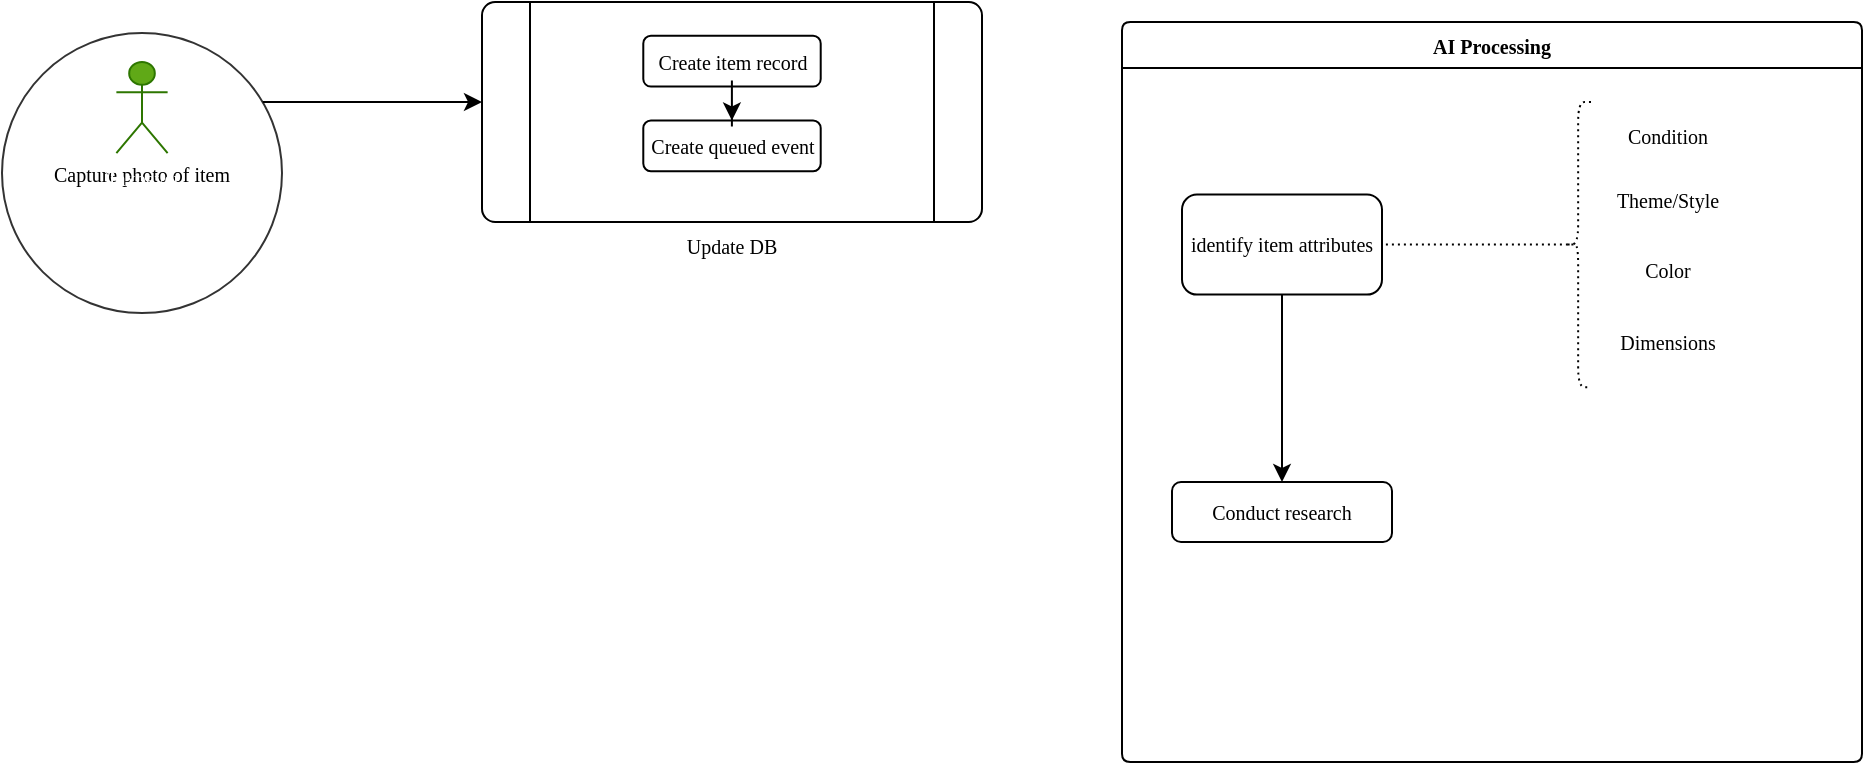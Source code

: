 <mxfile version="28.2.0">
  <diagram name="Page-1" id="mrlh-7esN9r-Qak52m-t">
    <mxGraphModel dx="905" dy="613" grid="1" gridSize="10" guides="1" tooltips="1" connect="1" arrows="1" fold="1" page="1" pageScale="1" pageWidth="850" pageHeight="1100" math="0" shadow="0">
      <root>
        <mxCell id="0" />
        <mxCell id="1" parent="0" />
        <mxCell id="jdNBLQDV3vvay_QoMD-i-37" value="" style="group" vertex="1" connectable="0" parent="1">
          <mxGeometry x="300" y="20.0" width="250" height="110" as="geometry" />
        </mxCell>
        <mxCell id="jdNBLQDV3vvay_QoMD-i-32" value="Update DB" style="verticalLabelPosition=bottom;verticalAlign=top;html=1;shape=process;whiteSpace=wrap;rounded=1;size=0.094;arcSize=6;strokeColor=default;align=center;fontFamily=Anonymous Pro;fontSource=https%3A%2F%2Ffonts.googleapis.com%2Fcss%3Ffamily%3DAnonymous%2BPro;fontSize=10;fontColor=default;fillColor=default;" vertex="1" parent="jdNBLQDV3vvay_QoMD-i-37">
          <mxGeometry width="250.0" height="110" as="geometry" />
        </mxCell>
        <mxCell id="4" value="Create item record" style="rounded=1;whiteSpace=wrap;html=1;shadow=0;fontFamily=Anonymous Pro;fontSource=https%3A%2F%2Ffonts.googleapis.com%2Fcss%3Ffamily%3DAnonymous%2BPro;fontSize=10;direction=south;labelBackgroundColor=none;" parent="jdNBLQDV3vvay_QoMD-i-37" vertex="1">
          <mxGeometry x="80.645" y="16.923" width="88.71" height="25.385" as="geometry" />
        </mxCell>
        <mxCell id="jdNBLQDV3vvay_QoMD-i-35" value="Create queued event" style="rounded=1;whiteSpace=wrap;html=1;shadow=0;fontFamily=Anonymous Pro;fontSource=https%3A%2F%2Ffonts.googleapis.com%2Fcss%3Ffamily%3DAnonymous%2BPro;fontSize=10;direction=south;labelBackgroundColor=none;" vertex="1" parent="jdNBLQDV3vvay_QoMD-i-37">
          <mxGeometry x="80.645" y="59.231" width="88.71" height="25.385" as="geometry" />
        </mxCell>
        <mxCell id="jdNBLQDV3vvay_QoMD-i-36" value="" style="edgeStyle=orthogonalEdgeStyle;rounded=0;orthogonalLoop=1;jettySize=auto;html=1;fontFamily=Anonymous Pro;fontSource=https%3A%2F%2Ffonts.googleapis.com%2Fcss%3Ffamily%3DAnonymous%2BPro;fontSize=10;fontColor=default;" edge="1" parent="jdNBLQDV3vvay_QoMD-i-37" source="4" target="jdNBLQDV3vvay_QoMD-i-35">
          <mxGeometry relative="1" as="geometry" />
        </mxCell>
        <mxCell id="jdNBLQDV3vvay_QoMD-i-38" style="rounded=0;orthogonalLoop=1;jettySize=auto;html=1;fontFamily=Anonymous Pro;fontSource=https%3A%2F%2Ffonts.googleapis.com%2Fcss%3Ffamily%3DAnonymous%2BPro;fontSize=10;fontColor=default;edgeStyle=elbowEdgeStyle;elbow=vertical;" edge="1" parent="1" source="tEUCMFYiQgjAi_Qpb-tJ-17">
          <mxGeometry relative="1" as="geometry">
            <mxPoint x="300" y="70" as="targetPoint" />
          </mxGeometry>
        </mxCell>
        <mxCell id="jdNBLQDV3vvay_QoMD-i-40" value="" style="group" vertex="1" connectable="0" parent="1">
          <mxGeometry x="60" y="35.55" width="140" height="140" as="geometry" />
        </mxCell>
        <mxCell id="tEUCMFYiQgjAi_Qpb-tJ-17" value="Capture photo of item" style="ellipse;whiteSpace=wrap;html=1;aspect=fixed;rounded=1;shadow=0;glass=0;fillStyle=auto;opacity=80;align=center;verticalAlign=middle;fontFamily=Anonymous Pro;fontSource=https%3A%2F%2Ffonts.googleapis.com%2Fcss%3Ffamily%3DAnonymous%2BPro;fontSize=10;labelBackgroundColor=none;" parent="jdNBLQDV3vvay_QoMD-i-40" vertex="1">
          <mxGeometry width="140" height="140" as="geometry" />
        </mxCell>
        <mxCell id="jdNBLQDV3vvay_QoMD-i-39" value="Taxpayer" style="shape=umlActor;verticalLabelPosition=bottom;verticalAlign=top;html=1;outlineConnect=0;rounded=1;strokeColor=#2D7600;align=center;arcSize=6;fontFamily=Anonymous Pro;fontSource=https%3A%2F%2Ffonts.googleapis.com%2Fcss%3Ffamily%3DAnonymous%2BPro;fontSize=10;fontColor=#ffffff;fillColor=#60a917;" vertex="1" parent="jdNBLQDV3vvay_QoMD-i-40">
          <mxGeometry x="57.19" y="14.45" width="25.62" height="45.55" as="geometry" />
        </mxCell>
        <mxCell id="jdNBLQDV3vvay_QoMD-i-41" value="AI Processing" style="swimlane;whiteSpace=wrap;html=1;rounded=1;strokeColor=default;align=center;verticalAlign=top;arcSize=6;fontFamily=Anonymous Pro;fontSource=https%3A%2F%2Ffonts.googleapis.com%2Fcss%3Ffamily%3DAnonymous%2BPro;fontSize=10;fontColor=default;fillColor=default;" vertex="1" parent="1">
          <mxGeometry x="620" y="30" width="370" height="370" as="geometry" />
        </mxCell>
        <mxCell id="jdNBLQDV3vvay_QoMD-i-31" value="" style="group" vertex="1" connectable="0" parent="jdNBLQDV3vvay_QoMD-i-41">
          <mxGeometry x="30" y="40" width="275" height="150" as="geometry" />
        </mxCell>
        <mxCell id="jdNBLQDV3vvay_QoMD-i-14" value="&lt;font&gt;identify item attributes&lt;/font&gt;" style="whiteSpace=wrap;html=1;rounded=1;fontFamily=Anonymous Pro;fontSource=https%3A%2F%2Ffonts.googleapis.com%2Fcss%3Ffamily%3DAnonymous%2BPro;fontSize=10;" vertex="1" parent="jdNBLQDV3vvay_QoMD-i-31">
          <mxGeometry y="46.292" width="100" height="50.0" as="geometry" />
        </mxCell>
        <mxCell id="jdNBLQDV3vvay_QoMD-i-25" value="" style="group" vertex="1" connectable="0" parent="jdNBLQDV3vvay_QoMD-i-31">
          <mxGeometry x="191.667" width="83.333" height="150" as="geometry" />
        </mxCell>
        <mxCell id="jdNBLQDV3vvay_QoMD-i-15" value="" style="group;fillColor=none;fillStyle=auto;strokeColor=none;perimeterSpacing=0;resizeWidth=1;imageWidth=24;container=0;imageAspect=0;dropTarget=0;labelPadding=18;opacity=50;" vertex="1" connectable="0" parent="jdNBLQDV3vvay_QoMD-i-25">
          <mxGeometry x="19.231" width="64.103" height="133.333" as="geometry" />
        </mxCell>
        <mxCell id="10" value="Color" style="ellipse;whiteSpace=wrap;html=1;shadow=0;fontFamily=Anonymous Pro;fontSource=https%3A%2F%2Ffonts.googleapis.com%2Fcss%3Ffamily%3DAnonymous%2BPro;fontSize=10;labelBackgroundColor=none;fillOpacity=100;dashed=1;dashPattern=1 2;comic=0;perimeterSpacing=0;opacity=20;fillColor=light-dark(#FFFFFF,#FFFFCC);strokeColor=none;" parent="jdNBLQDV3vvay_QoMD-i-25" vertex="1">
          <mxGeometry x="19.231" y="71.111" width="64.103" height="26.667" as="geometry" />
        </mxCell>
        <mxCell id="11" value="Dimensions" style="ellipse;whiteSpace=wrap;html=1;shadow=0;fontFamily=Anonymous Pro;fontSource=https%3A%2F%2Ffonts.googleapis.com%2Fcss%3Ffamily%3DAnonymous%2BPro;fontSize=10;labelBackgroundColor=none;fillOpacity=100;dashed=1;dashPattern=1 2;comic=0;perimeterSpacing=0;opacity=20;fillColor=light-dark(#FFFFFF,#FFFFCC);strokeColor=none;" parent="jdNBLQDV3vvay_QoMD-i-25" vertex="1">
          <mxGeometry x="19.231" y="106.667" width="64.103" height="26.667" as="geometry" />
        </mxCell>
        <mxCell id="13" value="Theme/Style" style="ellipse;whiteSpace=wrap;html=1;shadow=0;fontFamily=Anonymous Pro;fontSource=https%3A%2F%2Ffonts.googleapis.com%2Fcss%3Ffamily%3DAnonymous%2BPro;fontSize=10;labelBackgroundColor=none;fillOpacity=100;dashed=1;dashPattern=1 2;comic=0;perimeterSpacing=0;opacity=20;fillColor=light-dark(#FFFFFF,#FFFFCC);strokeColor=none;" parent="jdNBLQDV3vvay_QoMD-i-25" vertex="1">
          <mxGeometry x="19.231" y="35.556" width="64.103" height="26.667" as="geometry" />
        </mxCell>
        <mxCell id="14" value="Condition" style="ellipse;whiteSpace=wrap;html=1;shadow=0;fontFamily=Anonymous Pro;fontSource=https%3A%2F%2Ffonts.googleapis.com%2Fcss%3Ffamily%3DAnonymous%2BPro;fontSize=10;labelBackgroundColor=none;fillOpacity=100;dashed=1;dashPattern=1 2;comic=0;perimeterSpacing=0;opacity=20;fillColor=light-dark(#FFFFFF,#FFFFCC);strokeColor=none;" parent="jdNBLQDV3vvay_QoMD-i-25" vertex="1">
          <mxGeometry x="19.231" y="3.704" width="64.103" height="26.667" as="geometry" />
        </mxCell>
        <mxCell id="jdNBLQDV3vvay_QoMD-i-24" value="" style="shape=curlyBracket;whiteSpace=wrap;html=1;rounded=1;labelPosition=left;verticalLabelPosition=middle;align=right;verticalAlign=middle;strokeColor=default;fontFamily=Anonymous Pro;fontSource=https%3A%2F%2Ffonts.googleapis.com%2Fcss%3Ffamily%3DAnonymous%2BPro;fontSize=10;fontColor=default;fillColor=default;dashed=1;dashPattern=1 2;" vertex="1" parent="jdNBLQDV3vvay_QoMD-i-25">
          <mxGeometry width="12.817" height="142.592" as="geometry" />
        </mxCell>
        <mxCell id="jdNBLQDV3vvay_QoMD-i-26" style="edgeStyle=elbowEdgeStyle;rounded=0;orthogonalLoop=1;jettySize=auto;html=1;entryX=1;entryY=0.5;entryDx=0;entryDy=0;fontFamily=Anonymous Pro;fontSource=https%3A%2F%2Ffonts.googleapis.com%2Fcss%3Ffamily%3DAnonymous%2BPro;fontSize=10;fontColor=default;endArrow=none;endFill=0;exitX=0.1;exitY=0.5;exitDx=0;exitDy=0;exitPerimeter=0;dashed=1;dashPattern=1 2;" edge="1" parent="jdNBLQDV3vvay_QoMD-i-31" source="jdNBLQDV3vvay_QoMD-i-24" target="jdNBLQDV3vvay_QoMD-i-14">
          <mxGeometry relative="1" as="geometry" />
        </mxCell>
        <mxCell id="jdNBLQDV3vvay_QoMD-i-29" value="Conduct research" style="rounded=1;whiteSpace=wrap;html=1;shadow=0;fontFamily=Anonymous Pro;fontSource=https%3A%2F%2Ffonts.googleapis.com%2Fcss%3Ffamily%3DAnonymous%2BPro;fontSize=10;direction=south;labelBackgroundColor=none;" vertex="1" parent="jdNBLQDV3vvay_QoMD-i-41">
          <mxGeometry x="25" y="230" width="110" height="30" as="geometry" />
        </mxCell>
        <mxCell id="jdNBLQDV3vvay_QoMD-i-42" style="edgeStyle=orthogonalEdgeStyle;rounded=0;orthogonalLoop=1;jettySize=auto;html=1;fontFamily=Anonymous Pro;fontSource=https%3A%2F%2Ffonts.googleapis.com%2Fcss%3Ffamily%3DAnonymous%2BPro;fontSize=10;fontColor=default;" edge="1" parent="jdNBLQDV3vvay_QoMD-i-41" source="jdNBLQDV3vvay_QoMD-i-14" target="jdNBLQDV3vvay_QoMD-i-29">
          <mxGeometry relative="1" as="geometry" />
        </mxCell>
      </root>
    </mxGraphModel>
  </diagram>
</mxfile>

